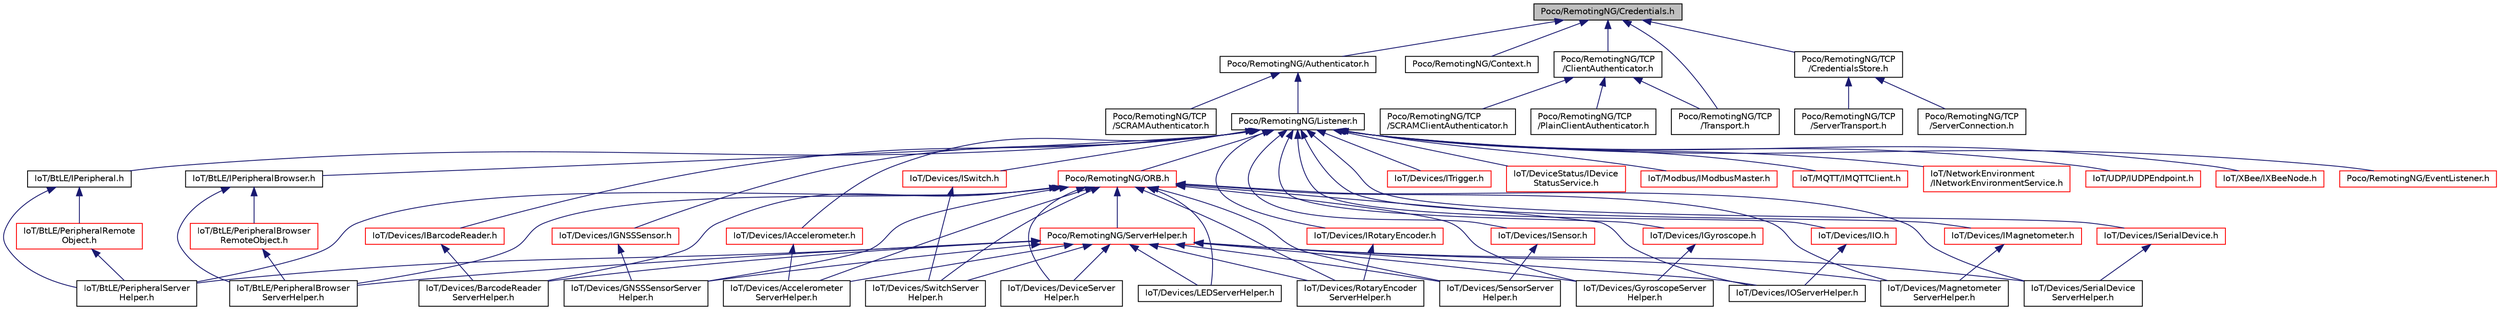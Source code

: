 digraph "Poco/RemotingNG/Credentials.h"
{
 // LATEX_PDF_SIZE
  edge [fontname="Helvetica",fontsize="10",labelfontname="Helvetica",labelfontsize="10"];
  node [fontname="Helvetica",fontsize="10",shape=record];
  Node1 [label="Poco/RemotingNG/Credentials.h",height=0.2,width=0.4,color="black", fillcolor="grey75", style="filled", fontcolor="black",tooltip=" "];
  Node1 -> Node2 [dir="back",color="midnightblue",fontsize="10",style="solid",fontname="Helvetica"];
  Node2 [label="Poco/RemotingNG/Authenticator.h",height=0.2,width=0.4,color="black", fillcolor="white", style="filled",URL="$Authenticator_8h.html",tooltip=" "];
  Node2 -> Node3 [dir="back",color="midnightblue",fontsize="10",style="solid",fontname="Helvetica"];
  Node3 [label="Poco/RemotingNG/Listener.h",height=0.2,width=0.4,color="black", fillcolor="white", style="filled",URL="$Listener_8h.html",tooltip=" "];
  Node3 -> Node4 [dir="back",color="midnightblue",fontsize="10",style="solid",fontname="Helvetica"];
  Node4 [label="IoT/BtLE/IPeripheral.h",height=0.2,width=0.4,color="black", fillcolor="white", style="filled",URL="$IPeripheral_8h.html",tooltip=" "];
  Node4 -> Node5 [dir="back",color="midnightblue",fontsize="10",style="solid",fontname="Helvetica"];
  Node5 [label="IoT/BtLE/PeripheralRemote\lObject.h",height=0.2,width=0.4,color="red", fillcolor="white", style="filled",URL="$PeripheralRemoteObject_8h.html",tooltip=" "];
  Node5 -> Node7 [dir="back",color="midnightblue",fontsize="10",style="solid",fontname="Helvetica"];
  Node7 [label="IoT/BtLE/PeripheralServer\lHelper.h",height=0.2,width=0.4,color="black", fillcolor="white", style="filled",URL="$PeripheralServerHelper_8h.html",tooltip=" "];
  Node4 -> Node7 [dir="back",color="midnightblue",fontsize="10",style="solid",fontname="Helvetica"];
  Node3 -> Node9 [dir="back",color="midnightblue",fontsize="10",style="solid",fontname="Helvetica"];
  Node9 [label="IoT/BtLE/IPeripheralBrowser.h",height=0.2,width=0.4,color="black", fillcolor="white", style="filled",URL="$IPeripheralBrowser_8h.html",tooltip=" "];
  Node9 -> Node10 [dir="back",color="midnightblue",fontsize="10",style="solid",fontname="Helvetica"];
  Node10 [label="IoT/BtLE/PeripheralBrowser\lRemoteObject.h",height=0.2,width=0.4,color="red", fillcolor="white", style="filled",URL="$PeripheralBrowserRemoteObject_8h.html",tooltip=" "];
  Node10 -> Node12 [dir="back",color="midnightblue",fontsize="10",style="solid",fontname="Helvetica"];
  Node12 [label="IoT/BtLE/PeripheralBrowser\lServerHelper.h",height=0.2,width=0.4,color="black", fillcolor="white", style="filled",URL="$PeripheralBrowserServerHelper_8h.html",tooltip=" "];
  Node9 -> Node12 [dir="back",color="midnightblue",fontsize="10",style="solid",fontname="Helvetica"];
  Node3 -> Node14 [dir="back",color="midnightblue",fontsize="10",style="solid",fontname="Helvetica"];
  Node14 [label="Poco/RemotingNG/ORB.h",height=0.2,width=0.4,color="red", fillcolor="white", style="filled",URL="$ORB_8h.html",tooltip=" "];
  Node14 -> Node12 [dir="back",color="midnightblue",fontsize="10",style="solid",fontname="Helvetica"];
  Node14 -> Node15 [dir="back",color="midnightblue",fontsize="10",style="solid",fontname="Helvetica"];
  Node15 [label="Poco/RemotingNG/ServerHelper.h",height=0.2,width=0.4,color="red", fillcolor="white", style="filled",URL="$ServerHelper_8h.html",tooltip=" "];
  Node15 -> Node12 [dir="back",color="midnightblue",fontsize="10",style="solid",fontname="Helvetica"];
  Node15 -> Node7 [dir="back",color="midnightblue",fontsize="10",style="solid",fontname="Helvetica"];
  Node15 -> Node16 [dir="back",color="midnightblue",fontsize="10",style="solid",fontname="Helvetica"];
  Node16 [label="IoT/Devices/Accelerometer\lServerHelper.h",height=0.2,width=0.4,color="black", fillcolor="white", style="filled",URL="$AccelerometerServerHelper_8h.html",tooltip=" "];
  Node15 -> Node17 [dir="back",color="midnightblue",fontsize="10",style="solid",fontname="Helvetica"];
  Node17 [label="IoT/Devices/BarcodeReader\lServerHelper.h",height=0.2,width=0.4,color="black", fillcolor="white", style="filled",URL="$BarcodeReaderServerHelper_8h.html",tooltip=" "];
  Node15 -> Node18 [dir="back",color="midnightblue",fontsize="10",style="solid",fontname="Helvetica"];
  Node18 [label="IoT/Devices/DeviceServer\lHelper.h",height=0.2,width=0.4,color="black", fillcolor="white", style="filled",URL="$DeviceServerHelper_8h.html",tooltip=" "];
  Node15 -> Node19 [dir="back",color="midnightblue",fontsize="10",style="solid",fontname="Helvetica"];
  Node19 [label="IoT/Devices/GNSSSensorServer\lHelper.h",height=0.2,width=0.4,color="black", fillcolor="white", style="filled",URL="$GNSSSensorServerHelper_8h.html",tooltip=" "];
  Node15 -> Node20 [dir="back",color="midnightblue",fontsize="10",style="solid",fontname="Helvetica"];
  Node20 [label="IoT/Devices/GyroscopeServer\lHelper.h",height=0.2,width=0.4,color="black", fillcolor="white", style="filled",URL="$GyroscopeServerHelper_8h.html",tooltip=" "];
  Node15 -> Node21 [dir="back",color="midnightblue",fontsize="10",style="solid",fontname="Helvetica"];
  Node21 [label="IoT/Devices/IOServerHelper.h",height=0.2,width=0.4,color="black", fillcolor="white", style="filled",URL="$IOServerHelper_8h.html",tooltip=" "];
  Node15 -> Node22 [dir="back",color="midnightblue",fontsize="10",style="solid",fontname="Helvetica"];
  Node22 [label="IoT/Devices/LEDServerHelper.h",height=0.2,width=0.4,color="black", fillcolor="white", style="filled",URL="$LEDServerHelper_8h.html",tooltip=" "];
  Node15 -> Node23 [dir="back",color="midnightblue",fontsize="10",style="solid",fontname="Helvetica"];
  Node23 [label="IoT/Devices/Magnetometer\lServerHelper.h",height=0.2,width=0.4,color="black", fillcolor="white", style="filled",URL="$MagnetometerServerHelper_8h.html",tooltip=" "];
  Node15 -> Node24 [dir="back",color="midnightblue",fontsize="10",style="solid",fontname="Helvetica"];
  Node24 [label="IoT/Devices/RotaryEncoder\lServerHelper.h",height=0.2,width=0.4,color="black", fillcolor="white", style="filled",URL="$RotaryEncoderServerHelper_8h.html",tooltip=" "];
  Node15 -> Node25 [dir="back",color="midnightblue",fontsize="10",style="solid",fontname="Helvetica"];
  Node25 [label="IoT/Devices/SensorServer\lHelper.h",height=0.2,width=0.4,color="black", fillcolor="white", style="filled",URL="$SensorServerHelper_8h.html",tooltip=" "];
  Node15 -> Node26 [dir="back",color="midnightblue",fontsize="10",style="solid",fontname="Helvetica"];
  Node26 [label="IoT/Devices/SerialDevice\lServerHelper.h",height=0.2,width=0.4,color="black", fillcolor="white", style="filled",URL="$SerialDeviceServerHelper_8h.html",tooltip=" "];
  Node15 -> Node27 [dir="back",color="midnightblue",fontsize="10",style="solid",fontname="Helvetica"];
  Node27 [label="IoT/Devices/SwitchServer\lHelper.h",height=0.2,width=0.4,color="black", fillcolor="white", style="filled",URL="$SwitchServerHelper_8h.html",tooltip=" "];
  Node14 -> Node7 [dir="back",color="midnightblue",fontsize="10",style="solid",fontname="Helvetica"];
  Node14 -> Node16 [dir="back",color="midnightblue",fontsize="10",style="solid",fontname="Helvetica"];
  Node14 -> Node17 [dir="back",color="midnightblue",fontsize="10",style="solid",fontname="Helvetica"];
  Node14 -> Node18 [dir="back",color="midnightblue",fontsize="10",style="solid",fontname="Helvetica"];
  Node14 -> Node19 [dir="back",color="midnightblue",fontsize="10",style="solid",fontname="Helvetica"];
  Node14 -> Node20 [dir="back",color="midnightblue",fontsize="10",style="solid",fontname="Helvetica"];
  Node14 -> Node21 [dir="back",color="midnightblue",fontsize="10",style="solid",fontname="Helvetica"];
  Node14 -> Node22 [dir="back",color="midnightblue",fontsize="10",style="solid",fontname="Helvetica"];
  Node14 -> Node23 [dir="back",color="midnightblue",fontsize="10",style="solid",fontname="Helvetica"];
  Node14 -> Node24 [dir="back",color="midnightblue",fontsize="10",style="solid",fontname="Helvetica"];
  Node14 -> Node25 [dir="back",color="midnightblue",fontsize="10",style="solid",fontname="Helvetica"];
  Node14 -> Node26 [dir="back",color="midnightblue",fontsize="10",style="solid",fontname="Helvetica"];
  Node14 -> Node27 [dir="back",color="midnightblue",fontsize="10",style="solid",fontname="Helvetica"];
  Node3 -> Node37 [dir="back",color="midnightblue",fontsize="10",style="solid",fontname="Helvetica"];
  Node37 [label="IoT/Devices/IAccelerometer.h",height=0.2,width=0.4,color="red", fillcolor="white", style="filled",URL="$IAccelerometer_8h.html",tooltip=" "];
  Node37 -> Node16 [dir="back",color="midnightblue",fontsize="10",style="solid",fontname="Helvetica"];
  Node3 -> Node41 [dir="back",color="midnightblue",fontsize="10",style="solid",fontname="Helvetica"];
  Node41 [label="IoT/Devices/IBarcodeReader.h",height=0.2,width=0.4,color="red", fillcolor="white", style="filled",URL="$IBarcodeReader_8h.html",tooltip=" "];
  Node41 -> Node17 [dir="back",color="midnightblue",fontsize="10",style="solid",fontname="Helvetica"];
  Node3 -> Node45 [dir="back",color="midnightblue",fontsize="10",style="solid",fontname="Helvetica"];
  Node45 [label="IoT/Devices/IGNSSSensor.h",height=0.2,width=0.4,color="red", fillcolor="white", style="filled",URL="$IGNSSSensor_8h.html",tooltip=" "];
  Node45 -> Node19 [dir="back",color="midnightblue",fontsize="10",style="solid",fontname="Helvetica"];
  Node3 -> Node49 [dir="back",color="midnightblue",fontsize="10",style="solid",fontname="Helvetica"];
  Node49 [label="IoT/Devices/IGyroscope.h",height=0.2,width=0.4,color="red", fillcolor="white", style="filled",URL="$IGyroscope_8h.html",tooltip=" "];
  Node49 -> Node20 [dir="back",color="midnightblue",fontsize="10",style="solid",fontname="Helvetica"];
  Node3 -> Node53 [dir="back",color="midnightblue",fontsize="10",style="solid",fontname="Helvetica"];
  Node53 [label="IoT/Devices/IIO.h",height=0.2,width=0.4,color="red", fillcolor="white", style="filled",URL="$IIO_8h.html",tooltip=" "];
  Node53 -> Node21 [dir="back",color="midnightblue",fontsize="10",style="solid",fontname="Helvetica"];
  Node3 -> Node57 [dir="back",color="midnightblue",fontsize="10",style="solid",fontname="Helvetica"];
  Node57 [label="IoT/Devices/IMagnetometer.h",height=0.2,width=0.4,color="red", fillcolor="white", style="filled",URL="$IMagnetometer_8h.html",tooltip=" "];
  Node57 -> Node23 [dir="back",color="midnightblue",fontsize="10",style="solid",fontname="Helvetica"];
  Node3 -> Node61 [dir="back",color="midnightblue",fontsize="10",style="solid",fontname="Helvetica"];
  Node61 [label="IoT/Devices/IRotaryEncoder.h",height=0.2,width=0.4,color="red", fillcolor="white", style="filled",URL="$IRotaryEncoder_8h.html",tooltip=" "];
  Node61 -> Node24 [dir="back",color="midnightblue",fontsize="10",style="solid",fontname="Helvetica"];
  Node3 -> Node65 [dir="back",color="midnightblue",fontsize="10",style="solid",fontname="Helvetica"];
  Node65 [label="IoT/Devices/ISensor.h",height=0.2,width=0.4,color="red", fillcolor="white", style="filled",URL="$ISensor_8h.html",tooltip=" "];
  Node65 -> Node25 [dir="back",color="midnightblue",fontsize="10",style="solid",fontname="Helvetica"];
  Node3 -> Node69 [dir="back",color="midnightblue",fontsize="10",style="solid",fontname="Helvetica"];
  Node69 [label="IoT/Devices/ISerialDevice.h",height=0.2,width=0.4,color="red", fillcolor="white", style="filled",URL="$ISerialDevice_8h.html",tooltip=" "];
  Node69 -> Node26 [dir="back",color="midnightblue",fontsize="10",style="solid",fontname="Helvetica"];
  Node3 -> Node73 [dir="back",color="midnightblue",fontsize="10",style="solid",fontname="Helvetica"];
  Node73 [label="IoT/Devices/ISwitch.h",height=0.2,width=0.4,color="red", fillcolor="white", style="filled",URL="$ISwitch_8h.html",tooltip=" "];
  Node73 -> Node27 [dir="back",color="midnightblue",fontsize="10",style="solid",fontname="Helvetica"];
  Node3 -> Node77 [dir="back",color="midnightblue",fontsize="10",style="solid",fontname="Helvetica"];
  Node77 [label="IoT/Devices/ITrigger.h",height=0.2,width=0.4,color="red", fillcolor="white", style="filled",URL="$ITrigger_8h.html",tooltip=" "];
  Node3 -> Node81 [dir="back",color="midnightblue",fontsize="10",style="solid",fontname="Helvetica"];
  Node81 [label="IoT/DeviceStatus/IDevice\lStatusService.h",height=0.2,width=0.4,color="red", fillcolor="white", style="filled",URL="$IDeviceStatusService_8h.html",tooltip=" "];
  Node3 -> Node85 [dir="back",color="midnightblue",fontsize="10",style="solid",fontname="Helvetica"];
  Node85 [label="IoT/Modbus/IModbusMaster.h",height=0.2,width=0.4,color="red", fillcolor="white", style="filled",URL="$IModbusMaster_8h.html",tooltip=" "];
  Node3 -> Node89 [dir="back",color="midnightblue",fontsize="10",style="solid",fontname="Helvetica"];
  Node89 [label="IoT/MQTT/IMQTTClient.h",height=0.2,width=0.4,color="red", fillcolor="white", style="filled",URL="$IMQTTClient_8h.html",tooltip=" "];
  Node3 -> Node93 [dir="back",color="midnightblue",fontsize="10",style="solid",fontname="Helvetica"];
  Node93 [label="IoT/NetworkEnvironment\l/INetworkEnvironmentService.h",height=0.2,width=0.4,color="red", fillcolor="white", style="filled",URL="$INetworkEnvironmentService_8h.html",tooltip=" "];
  Node3 -> Node97 [dir="back",color="midnightblue",fontsize="10",style="solid",fontname="Helvetica"];
  Node97 [label="IoT/UDP/IUDPEndpoint.h",height=0.2,width=0.4,color="red", fillcolor="white", style="filled",URL="$IUDPEndpoint_8h.html",tooltip=" "];
  Node3 -> Node101 [dir="back",color="midnightblue",fontsize="10",style="solid",fontname="Helvetica"];
  Node101 [label="IoT/XBee/IXBeeNode.h",height=0.2,width=0.4,color="red", fillcolor="white", style="filled",URL="$IXBeeNode_8h.html",tooltip=" "];
  Node3 -> Node105 [dir="back",color="midnightblue",fontsize="10",style="solid",fontname="Helvetica"];
  Node105 [label="Poco/RemotingNG/EventListener.h",height=0.2,width=0.4,color="red", fillcolor="white", style="filled",URL="$RemotingNG_2EventListener_8h.html",tooltip=" "];
  Node2 -> Node109 [dir="back",color="midnightblue",fontsize="10",style="solid",fontname="Helvetica"];
  Node109 [label="Poco/RemotingNG/TCP\l/SCRAMAuthenticator.h",height=0.2,width=0.4,color="black", fillcolor="white", style="filled",URL="$SCRAMAuthenticator_8h.html",tooltip=" "];
  Node1 -> Node110 [dir="back",color="midnightblue",fontsize="10",style="solid",fontname="Helvetica"];
  Node110 [label="Poco/RemotingNG/Context.h",height=0.2,width=0.4,color="black", fillcolor="white", style="filled",URL="$RemotingNG_2Context_8h.html",tooltip=" "];
  Node1 -> Node111 [dir="back",color="midnightblue",fontsize="10",style="solid",fontname="Helvetica"];
  Node111 [label="Poco/RemotingNG/TCP\l/ClientAuthenticator.h",height=0.2,width=0.4,color="black", fillcolor="white", style="filled",URL="$ClientAuthenticator_8h.html",tooltip=" "];
  Node111 -> Node112 [dir="back",color="midnightblue",fontsize="10",style="solid",fontname="Helvetica"];
  Node112 [label="Poco/RemotingNG/TCP\l/PlainClientAuthenticator.h",height=0.2,width=0.4,color="black", fillcolor="white", style="filled",URL="$PlainClientAuthenticator_8h.html",tooltip=" "];
  Node111 -> Node113 [dir="back",color="midnightblue",fontsize="10",style="solid",fontname="Helvetica"];
  Node113 [label="Poco/RemotingNG/TCP\l/SCRAMClientAuthenticator.h",height=0.2,width=0.4,color="black", fillcolor="white", style="filled",URL="$SCRAMClientAuthenticator_8h.html",tooltip=" "];
  Node111 -> Node114 [dir="back",color="midnightblue",fontsize="10",style="solid",fontname="Helvetica"];
  Node114 [label="Poco/RemotingNG/TCP\l/Transport.h",height=0.2,width=0.4,color="black", fillcolor="white", style="filled",URL="$TCP_2Transport_8h.html",tooltip=" "];
  Node1 -> Node115 [dir="back",color="midnightblue",fontsize="10",style="solid",fontname="Helvetica"];
  Node115 [label="Poco/RemotingNG/TCP\l/CredentialsStore.h",height=0.2,width=0.4,color="black", fillcolor="white", style="filled",URL="$CredentialsStore_8h.html",tooltip=" "];
  Node115 -> Node107 [dir="back",color="midnightblue",fontsize="10",style="solid",fontname="Helvetica"];
  Node107 [label="Poco/RemotingNG/TCP\l/ServerConnection.h",height=0.2,width=0.4,color="black", fillcolor="white", style="filled",URL="$ServerConnection_8h.html",tooltip=" "];
  Node115 -> Node116 [dir="back",color="midnightblue",fontsize="10",style="solid",fontname="Helvetica"];
  Node116 [label="Poco/RemotingNG/TCP\l/ServerTransport.h",height=0.2,width=0.4,color="black", fillcolor="white", style="filled",URL="$TCP_2ServerTransport_8h.html",tooltip=" "];
  Node1 -> Node114 [dir="back",color="midnightblue",fontsize="10",style="solid",fontname="Helvetica"];
}
